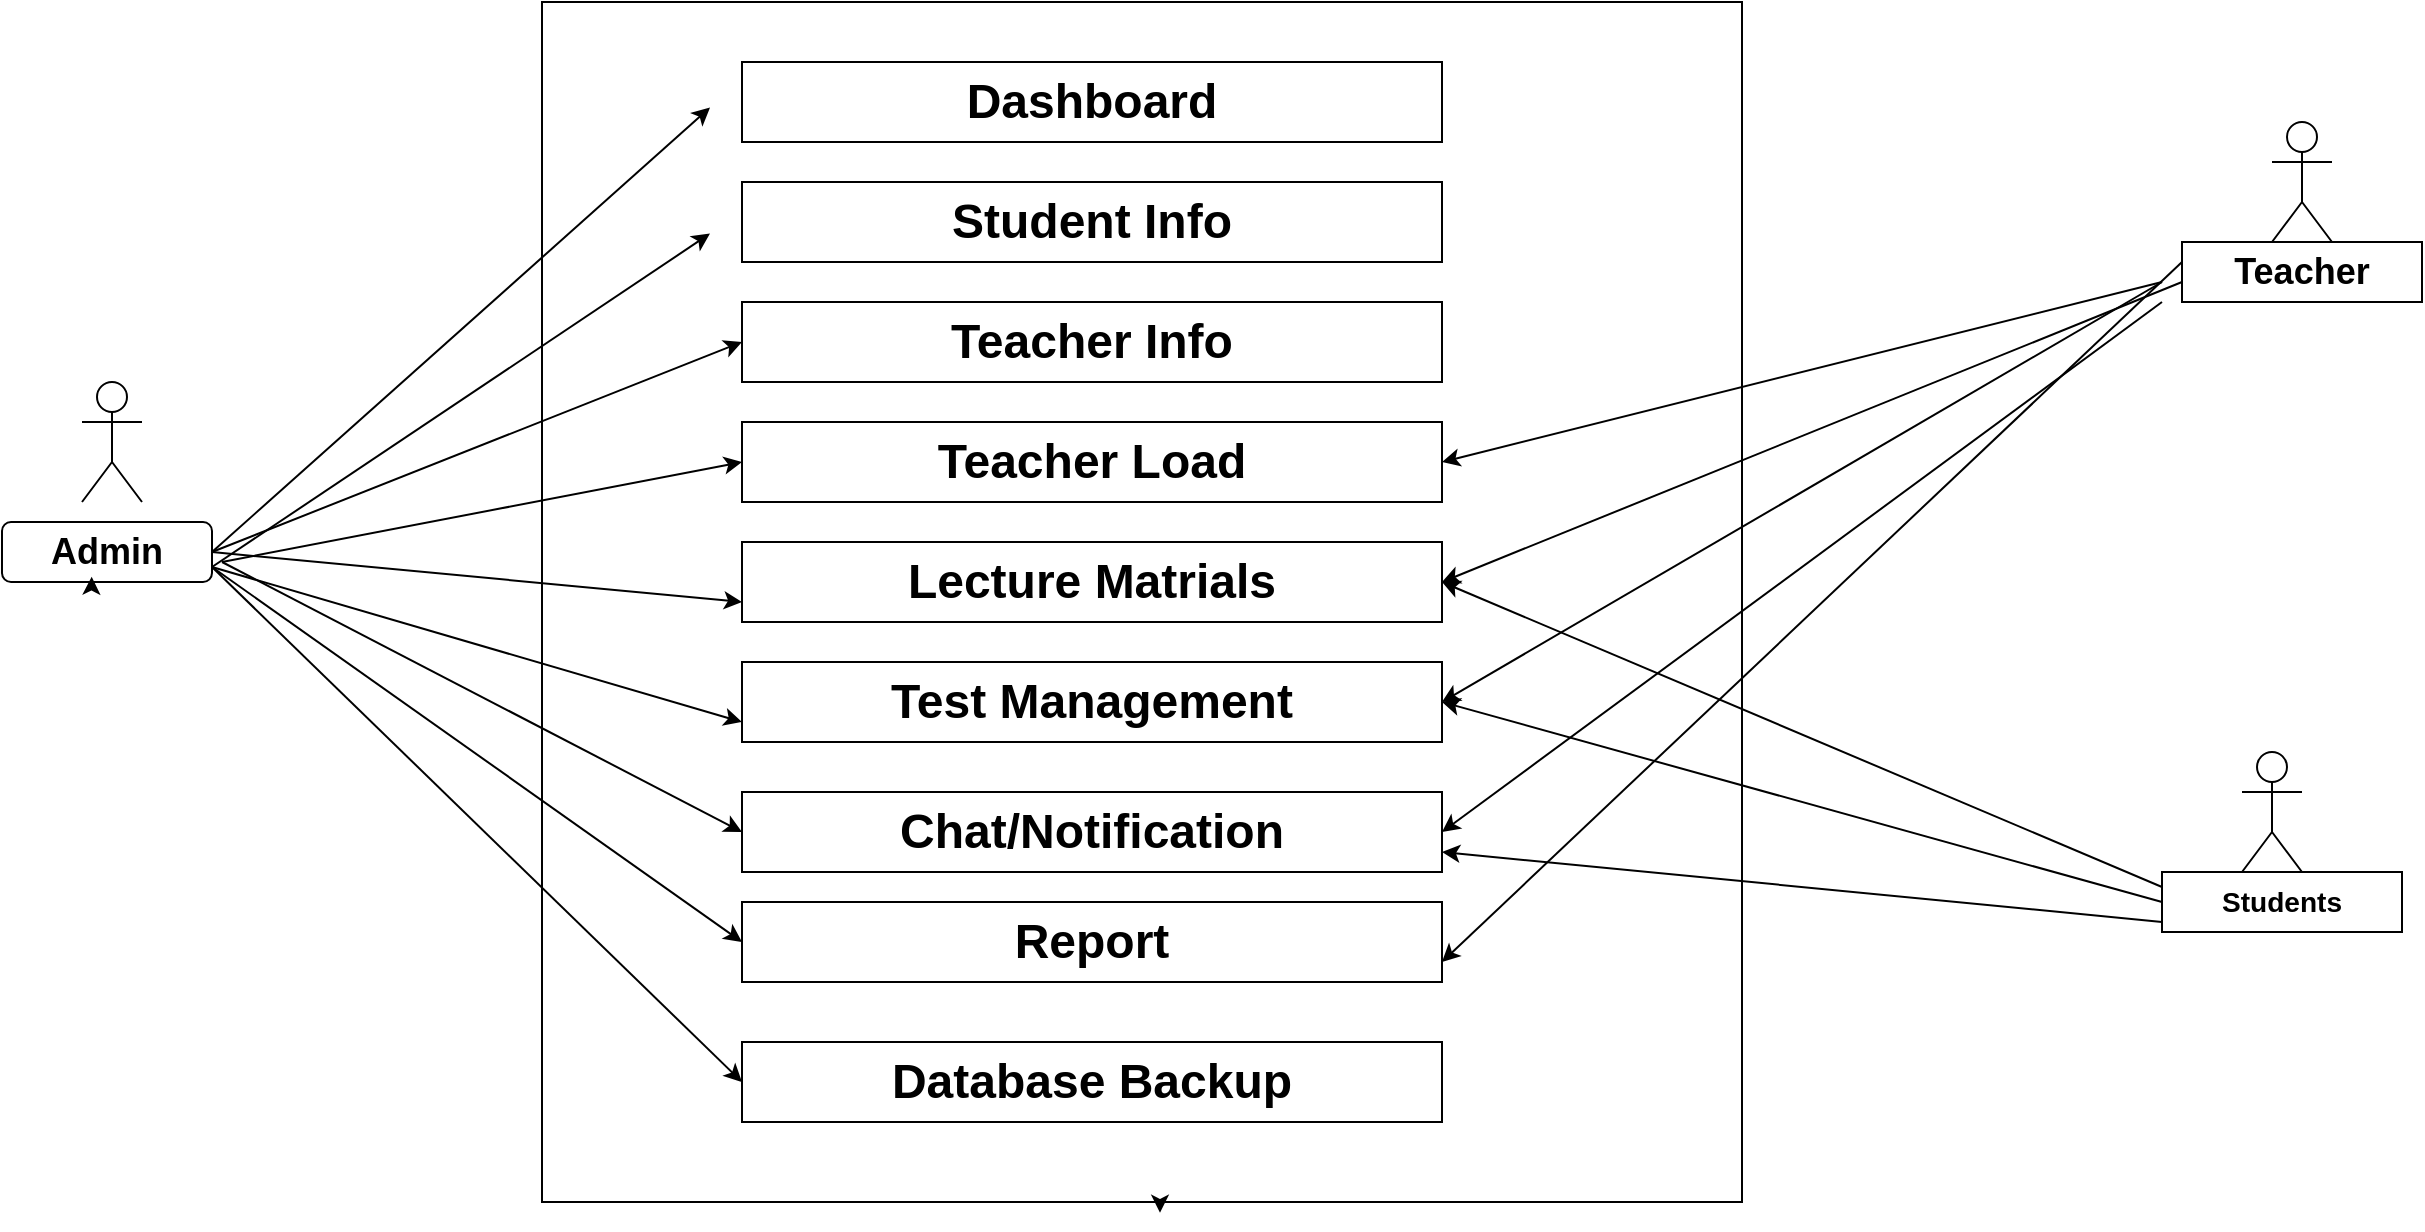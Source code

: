 <mxfile version="24.7.6">
  <diagram name="Page-1" id="2q4kmo0DDvuy04fOE5Cv">
    <mxGraphModel dx="2438" dy="984" grid="1" gridSize="10" guides="1" tooltips="1" connect="1" arrows="1" fold="1" page="1" pageScale="1" pageWidth="850" pageHeight="1100" math="0" shadow="0">
      <root>
        <mxCell id="0" />
        <mxCell id="1" parent="0" />
        <mxCell id="8wIXkkKHW7fnLoU9-l2F-1" value="" style="shape=umlActor;verticalLabelPosition=bottom;verticalAlign=top;html=1;outlineConnect=0;" vertex="1" parent="1">
          <mxGeometry x="-90" y="230" width="30" height="60" as="geometry" />
        </mxCell>
        <mxCell id="8wIXkkKHW7fnLoU9-l2F-5" value="&lt;h2&gt;Admin&lt;/h2&gt;" style="rounded=1;whiteSpace=wrap;html=1;" vertex="1" parent="1">
          <mxGeometry x="-130" y="300" width="105" height="30" as="geometry" />
        </mxCell>
        <mxCell id="8wIXkkKHW7fnLoU9-l2F-6" value="" style="whiteSpace=wrap;html=1;aspect=fixed;" vertex="1" parent="1">
          <mxGeometry x="140" y="40" width="600" height="600" as="geometry" />
        </mxCell>
        <mxCell id="8wIXkkKHW7fnLoU9-l2F-7" value="&lt;h1&gt;Dashboard&lt;/h1&gt;" style="rounded=0;whiteSpace=wrap;html=1;" vertex="1" parent="1">
          <mxGeometry x="240" y="70" width="350" height="40" as="geometry" />
        </mxCell>
        <mxCell id="8wIXkkKHW7fnLoU9-l2F-8" value="&lt;h1&gt;Student Info&lt;/h1&gt;" style="rounded=0;whiteSpace=wrap;html=1;" vertex="1" parent="1">
          <mxGeometry x="240" y="130" width="350" height="40" as="geometry" />
        </mxCell>
        <mxCell id="8wIXkkKHW7fnLoU9-l2F-9" value="&lt;h1&gt;Teacher Info&lt;/h1&gt;" style="rounded=0;whiteSpace=wrap;html=1;" vertex="1" parent="1">
          <mxGeometry x="240" y="190" width="350" height="40" as="geometry" />
        </mxCell>
        <mxCell id="8wIXkkKHW7fnLoU9-l2F-10" value="&lt;h1&gt;Teacher Load&lt;/h1&gt;" style="rounded=0;whiteSpace=wrap;html=1;" vertex="1" parent="1">
          <mxGeometry x="240" y="250" width="350" height="40" as="geometry" />
        </mxCell>
        <mxCell id="8wIXkkKHW7fnLoU9-l2F-11" value="&lt;h1&gt;Lecture Matrials&lt;/h1&gt;" style="rounded=0;whiteSpace=wrap;html=1;" vertex="1" parent="1">
          <mxGeometry x="240" y="310" width="350" height="40" as="geometry" />
        </mxCell>
        <mxCell id="8wIXkkKHW7fnLoU9-l2F-12" value="&lt;h1&gt;Test Management&lt;/h1&gt;" style="rounded=0;whiteSpace=wrap;html=1;" vertex="1" parent="1">
          <mxGeometry x="240" y="370" width="350" height="40" as="geometry" />
        </mxCell>
        <mxCell id="8wIXkkKHW7fnLoU9-l2F-13" value="&lt;h1&gt;Chat/Notification&lt;/h1&gt;" style="rounded=0;whiteSpace=wrap;html=1;" vertex="1" parent="1">
          <mxGeometry x="240" y="435" width="350" height="40" as="geometry" />
        </mxCell>
        <mxCell id="8wIXkkKHW7fnLoU9-l2F-14" style="edgeStyle=orthogonalEdgeStyle;rounded=0;orthogonalLoop=1;jettySize=auto;html=1;exitX=0.5;exitY=1;exitDx=0;exitDy=0;entryX=0.515;entryY=1.009;entryDx=0;entryDy=0;entryPerimeter=0;" edge="1" parent="1" source="8wIXkkKHW7fnLoU9-l2F-6" target="8wIXkkKHW7fnLoU9-l2F-6">
          <mxGeometry relative="1" as="geometry" />
        </mxCell>
        <mxCell id="8wIXkkKHW7fnLoU9-l2F-15" value="&lt;h1&gt;Report&lt;/h1&gt;" style="rounded=0;whiteSpace=wrap;html=1;" vertex="1" parent="1">
          <mxGeometry x="240" y="490" width="350" height="40" as="geometry" />
        </mxCell>
        <mxCell id="8wIXkkKHW7fnLoU9-l2F-16" value="&lt;h1&gt;Database Backup&lt;/h1&gt;" style="rounded=0;whiteSpace=wrap;html=1;" vertex="1" parent="1">
          <mxGeometry x="240" y="560" width="350" height="40" as="geometry" />
        </mxCell>
        <mxCell id="8wIXkkKHW7fnLoU9-l2F-17" style="edgeStyle=orthogonalEdgeStyle;rounded=0;orthogonalLoop=1;jettySize=auto;html=1;exitX=0.5;exitY=1;exitDx=0;exitDy=0;entryX=0.427;entryY=0.911;entryDx=0;entryDy=0;entryPerimeter=0;" edge="1" parent="1" source="8wIXkkKHW7fnLoU9-l2F-5" target="8wIXkkKHW7fnLoU9-l2F-5">
          <mxGeometry relative="1" as="geometry" />
        </mxCell>
        <mxCell id="8wIXkkKHW7fnLoU9-l2F-18" value="" style="shape=umlActor;verticalLabelPosition=bottom;verticalAlign=top;html=1;outlineConnect=0;" vertex="1" parent="1">
          <mxGeometry x="1005" y="100" width="30" height="60" as="geometry" />
        </mxCell>
        <mxCell id="8wIXkkKHW7fnLoU9-l2F-19" value="&lt;h2&gt;Teacher&lt;/h2&gt;" style="rounded=0;whiteSpace=wrap;html=1;" vertex="1" parent="1">
          <mxGeometry x="960" y="160" width="120" height="30" as="geometry" />
        </mxCell>
        <mxCell id="8wIXkkKHW7fnLoU9-l2F-20" value="" style="shape=umlActor;verticalLabelPosition=bottom;verticalAlign=top;html=1;outlineConnect=0;" vertex="1" parent="1">
          <mxGeometry x="990" y="415" width="30" height="60" as="geometry" />
        </mxCell>
        <mxCell id="8wIXkkKHW7fnLoU9-l2F-21" value="&lt;h3&gt;Students&lt;/h3&gt;" style="rounded=0;whiteSpace=wrap;html=1;" vertex="1" parent="1">
          <mxGeometry x="950" y="475" width="120" height="30" as="geometry" />
        </mxCell>
        <mxCell id="8wIXkkKHW7fnLoU9-l2F-23" value="" style="endArrow=classic;html=1;rounded=0;exitX=1;exitY=0.5;exitDx=0;exitDy=0;entryX=0.14;entryY=0.088;entryDx=0;entryDy=0;entryPerimeter=0;" edge="1" parent="1" source="8wIXkkKHW7fnLoU9-l2F-5" target="8wIXkkKHW7fnLoU9-l2F-6">
          <mxGeometry width="50" height="50" relative="1" as="geometry">
            <mxPoint x="-60" y="450" as="sourcePoint" />
            <mxPoint x="-10" y="400" as="targetPoint" />
          </mxGeometry>
        </mxCell>
        <mxCell id="8wIXkkKHW7fnLoU9-l2F-24" value="" style="endArrow=classic;html=1;rounded=0;exitX=1;exitY=0.75;exitDx=0;exitDy=0;entryX=0.14;entryY=0.193;entryDx=0;entryDy=0;entryPerimeter=0;" edge="1" parent="1" source="8wIXkkKHW7fnLoU9-l2F-5" target="8wIXkkKHW7fnLoU9-l2F-6">
          <mxGeometry width="50" height="50" relative="1" as="geometry">
            <mxPoint x="-60" y="450" as="sourcePoint" />
            <mxPoint x="-10" y="400" as="targetPoint" />
          </mxGeometry>
        </mxCell>
        <mxCell id="8wIXkkKHW7fnLoU9-l2F-25" value="" style="endArrow=classic;html=1;rounded=0;exitX=1;exitY=0.5;exitDx=0;exitDy=0;entryX=0;entryY=0.5;entryDx=0;entryDy=0;" edge="1" parent="1" source="8wIXkkKHW7fnLoU9-l2F-5" target="8wIXkkKHW7fnLoU9-l2F-9">
          <mxGeometry width="50" height="50" relative="1" as="geometry">
            <mxPoint x="-60" y="450" as="sourcePoint" />
            <mxPoint x="-10" y="400" as="targetPoint" />
          </mxGeometry>
        </mxCell>
        <mxCell id="8wIXkkKHW7fnLoU9-l2F-26" value="" style="endArrow=classic;html=1;rounded=0;entryX=0;entryY=0.5;entryDx=0;entryDy=0;" edge="1" parent="1" target="8wIXkkKHW7fnLoU9-l2F-10">
          <mxGeometry width="50" height="50" relative="1" as="geometry">
            <mxPoint x="-20" y="320" as="sourcePoint" />
            <mxPoint x="-10" y="400" as="targetPoint" />
          </mxGeometry>
        </mxCell>
        <mxCell id="8wIXkkKHW7fnLoU9-l2F-27" value="" style="endArrow=classic;html=1;rounded=0;exitX=1;exitY=0.5;exitDx=0;exitDy=0;entryX=0;entryY=0.75;entryDx=0;entryDy=0;" edge="1" parent="1" source="8wIXkkKHW7fnLoU9-l2F-5" target="8wIXkkKHW7fnLoU9-l2F-11">
          <mxGeometry width="50" height="50" relative="1" as="geometry">
            <mxPoint x="-60" y="450" as="sourcePoint" />
            <mxPoint x="-10" y="400" as="targetPoint" />
          </mxGeometry>
        </mxCell>
        <mxCell id="8wIXkkKHW7fnLoU9-l2F-28" value="" style="endArrow=classic;html=1;rounded=0;entryX=0;entryY=0.75;entryDx=0;entryDy=0;exitX=1;exitY=0.75;exitDx=0;exitDy=0;" edge="1" parent="1" source="8wIXkkKHW7fnLoU9-l2F-5" target="8wIXkkKHW7fnLoU9-l2F-12">
          <mxGeometry width="50" height="50" relative="1" as="geometry">
            <mxPoint x="-20" y="330" as="sourcePoint" />
            <mxPoint x="-10" y="400" as="targetPoint" />
          </mxGeometry>
        </mxCell>
        <mxCell id="8wIXkkKHW7fnLoU9-l2F-29" value="" style="endArrow=classic;html=1;rounded=0;entryX=0;entryY=0.5;entryDx=0;entryDy=0;" edge="1" parent="1" target="8wIXkkKHW7fnLoU9-l2F-13">
          <mxGeometry width="50" height="50" relative="1" as="geometry">
            <mxPoint x="-20" y="320" as="sourcePoint" />
            <mxPoint x="-10" y="400" as="targetPoint" />
          </mxGeometry>
        </mxCell>
        <mxCell id="8wIXkkKHW7fnLoU9-l2F-30" value="" style="endArrow=classic;html=1;rounded=0;exitX=1;exitY=0.75;exitDx=0;exitDy=0;entryX=0;entryY=0.5;entryDx=0;entryDy=0;" edge="1" parent="1" source="8wIXkkKHW7fnLoU9-l2F-5" target="8wIXkkKHW7fnLoU9-l2F-15">
          <mxGeometry width="50" height="50" relative="1" as="geometry">
            <mxPoint x="-60" y="450" as="sourcePoint" />
            <mxPoint x="-10" y="400" as="targetPoint" />
          </mxGeometry>
        </mxCell>
        <mxCell id="8wIXkkKHW7fnLoU9-l2F-31" value="" style="endArrow=classic;html=1;rounded=0;exitX=1;exitY=0.75;exitDx=0;exitDy=0;entryX=0;entryY=0.5;entryDx=0;entryDy=0;" edge="1" parent="1" source="8wIXkkKHW7fnLoU9-l2F-5" target="8wIXkkKHW7fnLoU9-l2F-16">
          <mxGeometry width="50" height="50" relative="1" as="geometry">
            <mxPoint x="-60" y="450" as="sourcePoint" />
            <mxPoint x="-10" y="400" as="targetPoint" />
          </mxGeometry>
        </mxCell>
        <mxCell id="8wIXkkKHW7fnLoU9-l2F-34" value="" style="endArrow=classic;html=1;rounded=0;entryX=1;entryY=0.5;entryDx=0;entryDy=0;" edge="1" parent="1" target="8wIXkkKHW7fnLoU9-l2F-10">
          <mxGeometry width="50" height="50" relative="1" as="geometry">
            <mxPoint x="950" y="180" as="sourcePoint" />
            <mxPoint x="930" y="400" as="targetPoint" />
          </mxGeometry>
        </mxCell>
        <mxCell id="8wIXkkKHW7fnLoU9-l2F-35" value="" style="endArrow=classic;html=1;rounded=0;entryX=1;entryY=0.5;entryDx=0;entryDy=0;" edge="1" parent="1" target="8wIXkkKHW7fnLoU9-l2F-11">
          <mxGeometry width="50" height="50" relative="1" as="geometry">
            <mxPoint x="960" y="180" as="sourcePoint" />
            <mxPoint x="930" y="400" as="targetPoint" />
          </mxGeometry>
        </mxCell>
        <mxCell id="8wIXkkKHW7fnLoU9-l2F-36" value="" style="endArrow=classic;html=1;rounded=0;entryX=1;entryY=0.5;entryDx=0;entryDy=0;" edge="1" parent="1" target="8wIXkkKHW7fnLoU9-l2F-12">
          <mxGeometry width="50" height="50" relative="1" as="geometry">
            <mxPoint x="950" y="180" as="sourcePoint" />
            <mxPoint x="930" y="400" as="targetPoint" />
          </mxGeometry>
        </mxCell>
        <mxCell id="8wIXkkKHW7fnLoU9-l2F-37" value="" style="endArrow=classic;html=1;rounded=0;entryX=1;entryY=0.5;entryDx=0;entryDy=0;" edge="1" parent="1" target="8wIXkkKHW7fnLoU9-l2F-13">
          <mxGeometry width="50" height="50" relative="1" as="geometry">
            <mxPoint x="950" y="190" as="sourcePoint" />
            <mxPoint x="930" y="400" as="targetPoint" />
          </mxGeometry>
        </mxCell>
        <mxCell id="8wIXkkKHW7fnLoU9-l2F-38" value="" style="endArrow=classic;html=1;rounded=0;entryX=1;entryY=0.75;entryDx=0;entryDy=0;" edge="1" parent="1" target="8wIXkkKHW7fnLoU9-l2F-15">
          <mxGeometry width="50" height="50" relative="1" as="geometry">
            <mxPoint x="960" y="170" as="sourcePoint" />
            <mxPoint x="930" y="400" as="targetPoint" />
          </mxGeometry>
        </mxCell>
        <mxCell id="8wIXkkKHW7fnLoU9-l2F-39" value="" style="endArrow=classic;html=1;rounded=0;exitX=0;exitY=0.25;exitDx=0;exitDy=0;entryX=1;entryY=0.5;entryDx=0;entryDy=0;" edge="1" parent="1" source="8wIXkkKHW7fnLoU9-l2F-21" target="8wIXkkKHW7fnLoU9-l2F-11">
          <mxGeometry width="50" height="50" relative="1" as="geometry">
            <mxPoint x="680" y="440" as="sourcePoint" />
            <mxPoint x="730" y="390" as="targetPoint" />
          </mxGeometry>
        </mxCell>
        <mxCell id="8wIXkkKHW7fnLoU9-l2F-40" value="" style="endArrow=classic;html=1;rounded=0;exitX=0;exitY=0.5;exitDx=0;exitDy=0;entryX=1;entryY=0.5;entryDx=0;entryDy=0;" edge="1" parent="1" source="8wIXkkKHW7fnLoU9-l2F-21" target="8wIXkkKHW7fnLoU9-l2F-12">
          <mxGeometry width="50" height="50" relative="1" as="geometry">
            <mxPoint x="680" y="440" as="sourcePoint" />
            <mxPoint x="730" y="390" as="targetPoint" />
          </mxGeometry>
        </mxCell>
        <mxCell id="8wIXkkKHW7fnLoU9-l2F-41" value="" style="endArrow=classic;html=1;rounded=0;entryX=1;entryY=0.75;entryDx=0;entryDy=0;" edge="1" parent="1" target="8wIXkkKHW7fnLoU9-l2F-13">
          <mxGeometry width="50" height="50" relative="1" as="geometry">
            <mxPoint x="950" y="500" as="sourcePoint" />
            <mxPoint x="730" y="390" as="targetPoint" />
          </mxGeometry>
        </mxCell>
      </root>
    </mxGraphModel>
  </diagram>
</mxfile>
